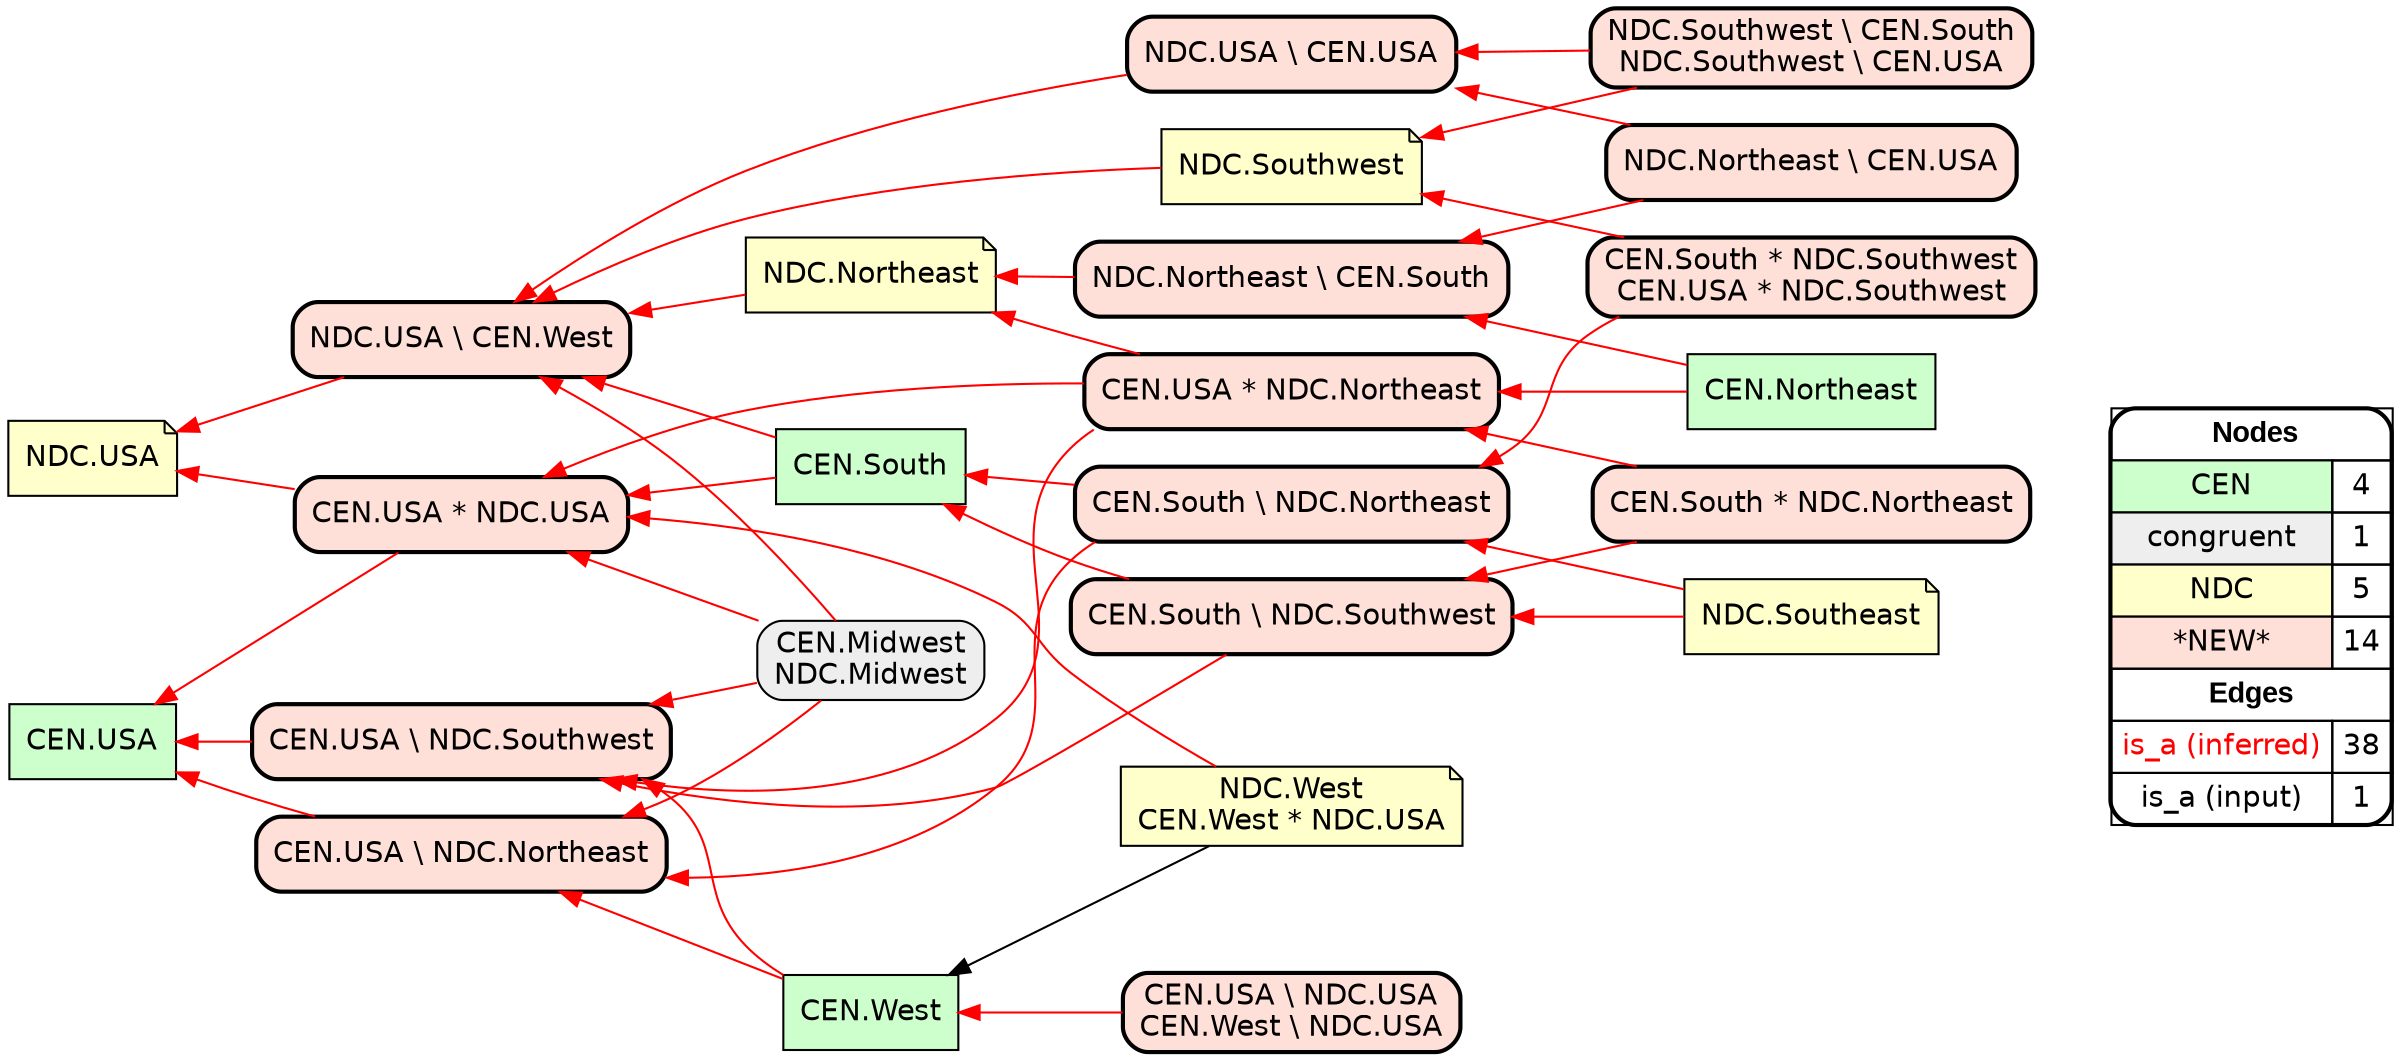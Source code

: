 digraph{
rankdir=RL
node[shape=box style=filled fillcolor="#CCFFCC" fontname="helvetica"] 
"CEN.USA"
"CEN.West"
"CEN.Northeast"
"CEN.South"
node[shape=box style="filled,rounded" fillcolor="#EEEEEE" fontname="helvetica"] 
"CEN.Midwest\nNDC.Midwest"
node[shape=note style=filled fillcolor="#FFFFCC" fontname="helvetica"] 
"NDC.Southwest"
"NDC.West\nCEN.West * NDC.USA"
"NDC.Northeast"
"NDC.Southeast"
"NDC.USA"
node[shape=box style="filled,rounded,bold" fillcolor="#FFE0D8" fontname="helvetica"] 
"CEN.USA * NDC.Northeast"
"NDC.USA \\ CEN.West"
"NDC.USA \\ CEN.USA"
"CEN.South \\ NDC.Southwest"
"CEN.South \\ NDC.Northeast"
"CEN.South * NDC.Southwest\nCEN.USA * NDC.Southwest"
"CEN.USA \\ NDC.Southwest"
"CEN.USA \\ NDC.Northeast"
"CEN.South * NDC.Northeast"
"CEN.USA \\ NDC.USA\nCEN.West \\ NDC.USA"
"NDC.Northeast \\ CEN.USA"
"CEN.USA * NDC.USA"
"NDC.Northeast \\ CEN.South"
"NDC.Southwest \\ CEN.South\nNDC.Southwest \\ CEN.USA"
edge[arrowhead=normal style=dotted color="#000000" constraint=true penwidth=1]
edge[arrowhead=normal style=solid color="#FF0000" constraint=true penwidth=1]
"CEN.South \\ NDC.Southwest" -> "CEN.USA \\ NDC.Southwest"
"NDC.Northeast \\ CEN.USA" -> "NDC.USA \\ CEN.USA"
"CEN.USA * NDC.Northeast" -> "NDC.Northeast"
"NDC.Northeast \\ CEN.USA" -> "NDC.Northeast \\ CEN.South"
"NDC.Southwest \\ CEN.South\nNDC.Southwest \\ CEN.USA" -> "NDC.Southwest"
"NDC.Southeast" -> "CEN.South \\ NDC.Southwest"
"CEN.South * NDC.Northeast" -> "CEN.USA * NDC.Northeast"
"CEN.USA * NDC.USA" -> "NDC.USA"
"CEN.Northeast" -> "CEN.USA * NDC.Northeast"
"CEN.Midwest\nNDC.Midwest" -> "CEN.USA \\ NDC.Southwest"
"NDC.Southwest" -> "NDC.USA \\ CEN.West"
"NDC.Southwest \\ CEN.South\nNDC.Southwest \\ CEN.USA" -> "NDC.USA \\ CEN.USA"
"CEN.South" -> "CEN.USA * NDC.USA"
"NDC.USA \\ CEN.USA" -> "NDC.USA \\ CEN.West"
"CEN.West" -> "CEN.USA \\ NDC.Southwest"
"CEN.South \\ NDC.Southwest" -> "CEN.South"
"CEN.South * NDC.Southwest\nCEN.USA * NDC.Southwest" -> "CEN.South \\ NDC.Northeast"
"CEN.USA \\ NDC.Southwest" -> "CEN.USA"
"NDC.USA \\ CEN.West" -> "NDC.USA"
"CEN.Midwest\nNDC.Midwest" -> "CEN.USA \\ NDC.Northeast"
"CEN.USA \\ NDC.Northeast" -> "CEN.USA"
"NDC.Northeast \\ CEN.South" -> "NDC.Northeast"
"CEN.USA * NDC.USA" -> "CEN.USA"
"CEN.South" -> "NDC.USA \\ CEN.West"
"CEN.South \\ NDC.Northeast" -> "CEN.USA \\ NDC.Northeast"
"CEN.Northeast" -> "NDC.Northeast \\ CEN.South"
"NDC.Northeast" -> "NDC.USA \\ CEN.West"
"CEN.South * NDC.Southwest\nCEN.USA * NDC.Southwest" -> "NDC.Southwest"
"CEN.West" -> "CEN.USA \\ NDC.Northeast"
"CEN.South * NDC.Northeast" -> "CEN.South \\ NDC.Southwest"
"NDC.West\nCEN.West * NDC.USA" -> "CEN.USA * NDC.USA"
"CEN.USA * NDC.Northeast" -> "CEN.USA * NDC.USA"
"CEN.South \\ NDC.Northeast" -> "CEN.South"
"CEN.USA \\ NDC.USA\nCEN.West \\ NDC.USA" -> "CEN.West"
"CEN.Midwest\nNDC.Midwest" -> "NDC.USA \\ CEN.West"
"CEN.Midwest\nNDC.Midwest" -> "CEN.USA * NDC.USA"
"NDC.Southeast" -> "CEN.South \\ NDC.Northeast"
"CEN.USA * NDC.Northeast" -> "CEN.USA \\ NDC.Southwest"
edge[arrowhead=normal style=solid color="#000000" constraint=true penwidth=1]
"NDC.West\nCEN.West * NDC.USA" -> "CEN.West"
node[shape=box] 
{rank=source Legend [fillcolor= white margin=0 label=< 
 <TABLE BORDER="0" CELLBORDER="1" CELLSPACING="0" CELLPADDING="4"> 
<TR> <TD COLSPAN="2"><font face="Arial Black"> Nodes</font></TD> </TR> 
<TR> 
 <TD bgcolor="#CCFFCC" fontname="helvetica">CEN</TD> 
 <TD>4</TD> 
 </TR> 
<TR> 
 <TD bgcolor="#EEEEEE" fontname="helvetica">congruent</TD> 
 <TD>1</TD> 
 </TR> 
<TR> 
 <TD bgcolor="#FFFFCC" fontname="helvetica">NDC</TD> 
 <TD>5</TD> 
 </TR> 
<TR> 
 <TD bgcolor="#FFE0D8" fontname="helvetica">*NEW*</TD> 
 <TD>14</TD> 
 </TR> 
<TR> <TD COLSPAN="2"><font face = "Arial Black"> Edges </font></TD> </TR> 
<TR> 
 <TD><font color ="#FF0000">is_a (inferred)</font></TD><TD>38</TD>
</TR>
<TR> 
 <TD><font color ="#000000">is_a (input)</font></TD><TD>1</TD>
</TR>
</TABLE> 
 >] } 
}